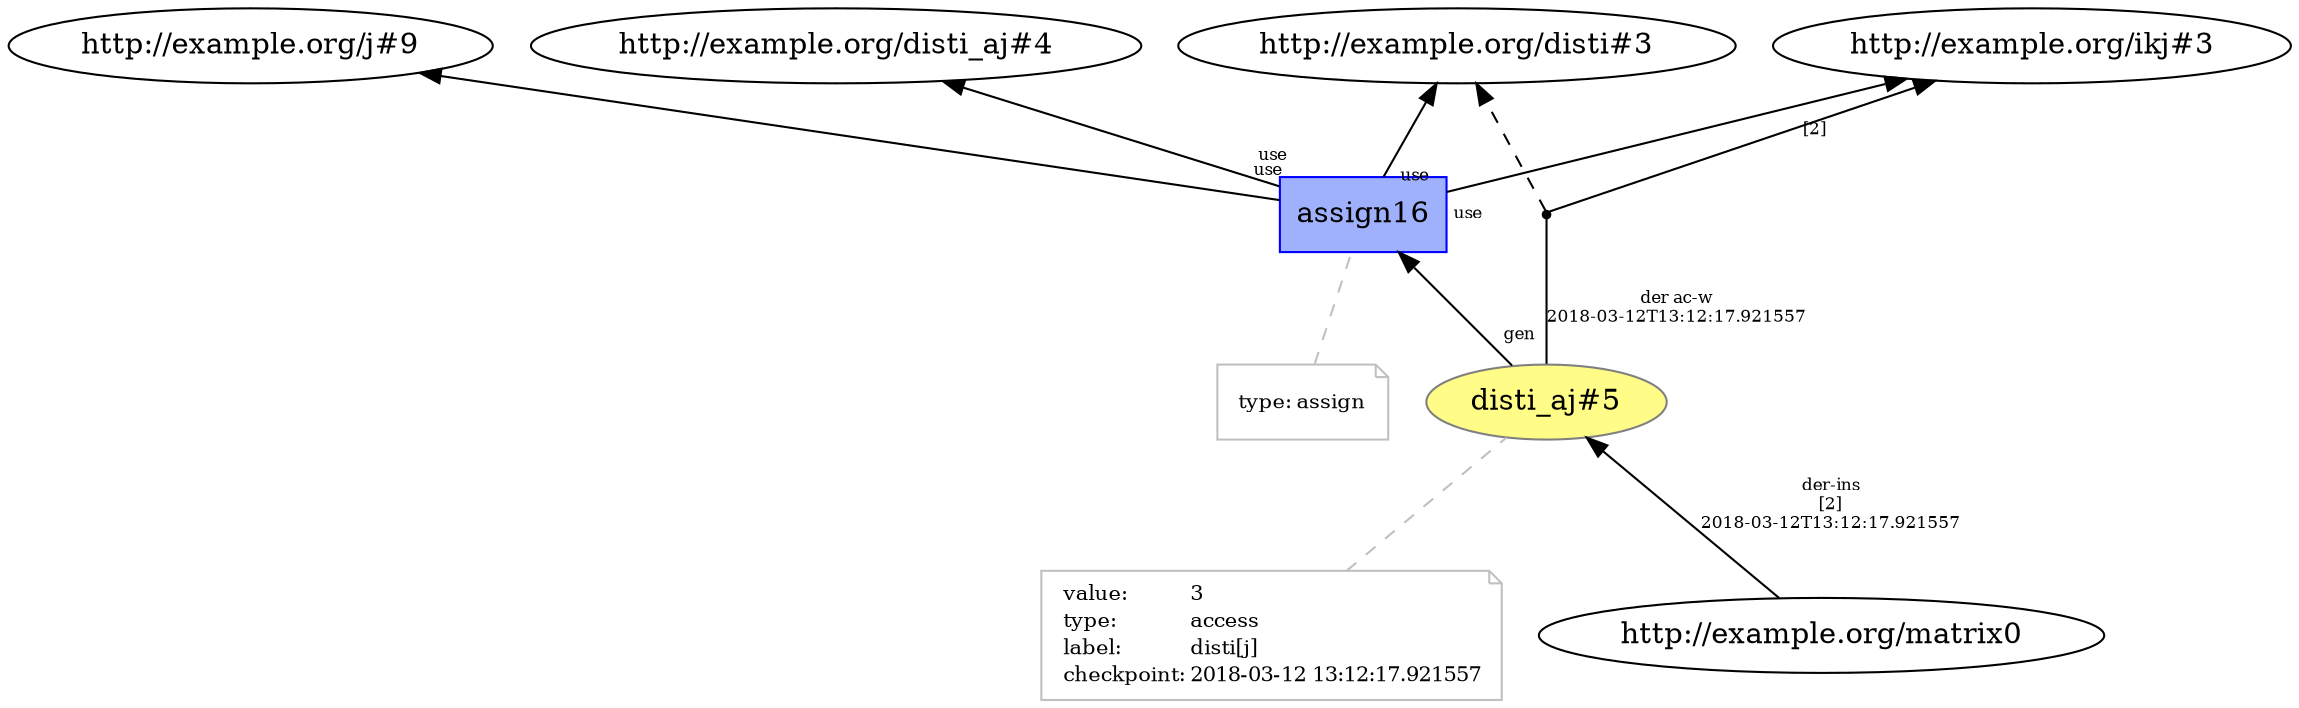 digraph "PROV" { size="16,12"; rankdir="BT";
"http://example.org/disti_aj#5" [fillcolor="#FFFC87",color="#808080",style="filled",label="disti_aj#5",URL="http://example.org/disti_aj#5"]
"-attrs0" [color="gray",shape="note",fontsize="10",fontcolor="black",label=<<TABLE cellpadding="0" border="0">
	<TR>
	    <TD align="left">value:</TD>
	    <TD align="left">3</TD>
	</TR>
	<TR>
	    <TD align="left">type:</TD>
	    <TD align="left">access</TD>
	</TR>
	<TR>
	    <TD align="left">label:</TD>
	    <TD align="left">disti[j]</TD>
	</TR>
	<TR>
	    <TD align="left">checkpoint:</TD>
	    <TD align="left">2018-03-12 13:12:17.921557</TD>
	</TR>
</TABLE>>]
"-attrs0" -> "http://example.org/disti_aj#5" [color="gray",style="dashed",arrowhead="none"]
"http://example.org/matrix0" -> "http://example.org/disti_aj#5" [fontsize="8",distance="1.5",angle="60.0",rotation="20",label="der-ins
[2]
2018-03-12T13:12:17.921557"]
"http://example.org/assign16" [fillcolor="#9FB1FC",color="#0000FF",shape="polygon",sides="4",style="filled",label="assign16",URL="http://example.org/assign16"]
"-attrs1" [color="gray",shape="note",fontsize="10",fontcolor="black",label=<<TABLE cellpadding="0" border="0">
	<TR>
	    <TD align="left">type:</TD>
	    <TD align="left">assign</TD>
	</TR>
</TABLE>>]
"-attrs1" -> "http://example.org/assign16" [color="gray",style="dashed",arrowhead="none"]
"bn0" [shape="point",label=""]
"http://example.org/disti_aj#5" -> "bn0" [fontsize="8",distance="1.5",angle="60.0",rotation="20",label="der ac-w
2018-03-12T13:12:17.921557",arrowhead="none"]
"bn0" -> "http://example.org/disti#3" [style="dashed"]
"bn0" -> "http://example.org/ikj#3" [fontsize="8",distance="1.5",angle="60.0",rotation="20",label="[2]"]
"http://example.org/assign16" -> "http://example.org/disti#3" [labelfontsize="8",labeldistance="1.5",labelangle="60.0",rotation="20",taillabel="use"]
"http://example.org/assign16" -> "http://example.org/j#9" [labelfontsize="8",labeldistance="1.5",labelangle="60.0",rotation="20",taillabel="use"]
"http://example.org/assign16" -> "http://example.org/disti_aj#4" [labelfontsize="8",labeldistance="1.5",labelangle="60.0",rotation="20",taillabel="use"]
"http://example.org/assign16" -> "http://example.org/ikj#3" [labelfontsize="8",labeldistance="1.5",labelangle="60.0",rotation="20",taillabel="use"]
"http://example.org/disti_aj#5" -> "http://example.org/assign16" [labelfontsize="8",labeldistance="1.5",labelangle="60.0",rotation="20",taillabel="gen"]
}